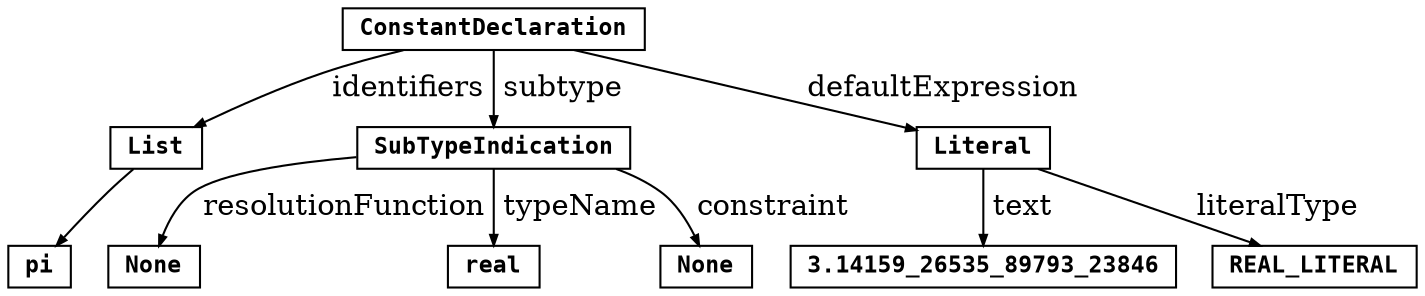 digraph {
	graph [ dpi = 300 ];
	ordering=out;
	ranksep=.3;
	node [shape=box, fixedsize=false, fontsize=11, fontname="Courier-Bold", width=.25, height=.25];
	edge [arrowsize=.5, color="black"]

	ConstantDeclaration;
	List;
	pi;
	SubTypeIndication;
	resolutionFunction [label="None"];
	real; 
	constraint [label="None"];
	Literal;
	text [label="3.14159_26535_89793_23846"]
	REAL_LITERAL;

	ConstantDeclaration-> List [label=" identifiers"]
	ConstantDeclaration -> SubTypeIndication [label=" subtype"]
	List -> pi
	SubTypeIndication -> resolutionFunction [label=" resolutionFunction"]
	SubTypeIndication -> real [label=" typeName"]
	SubTypeIndication -> constraint [label=" constraint"]
	ConstantDeclaration  -> Literal [label=" defaultExpression"]
	Literal -> text [label=" text"]
	Literal -> REAL_LITERAL [label=" literalType"]
}